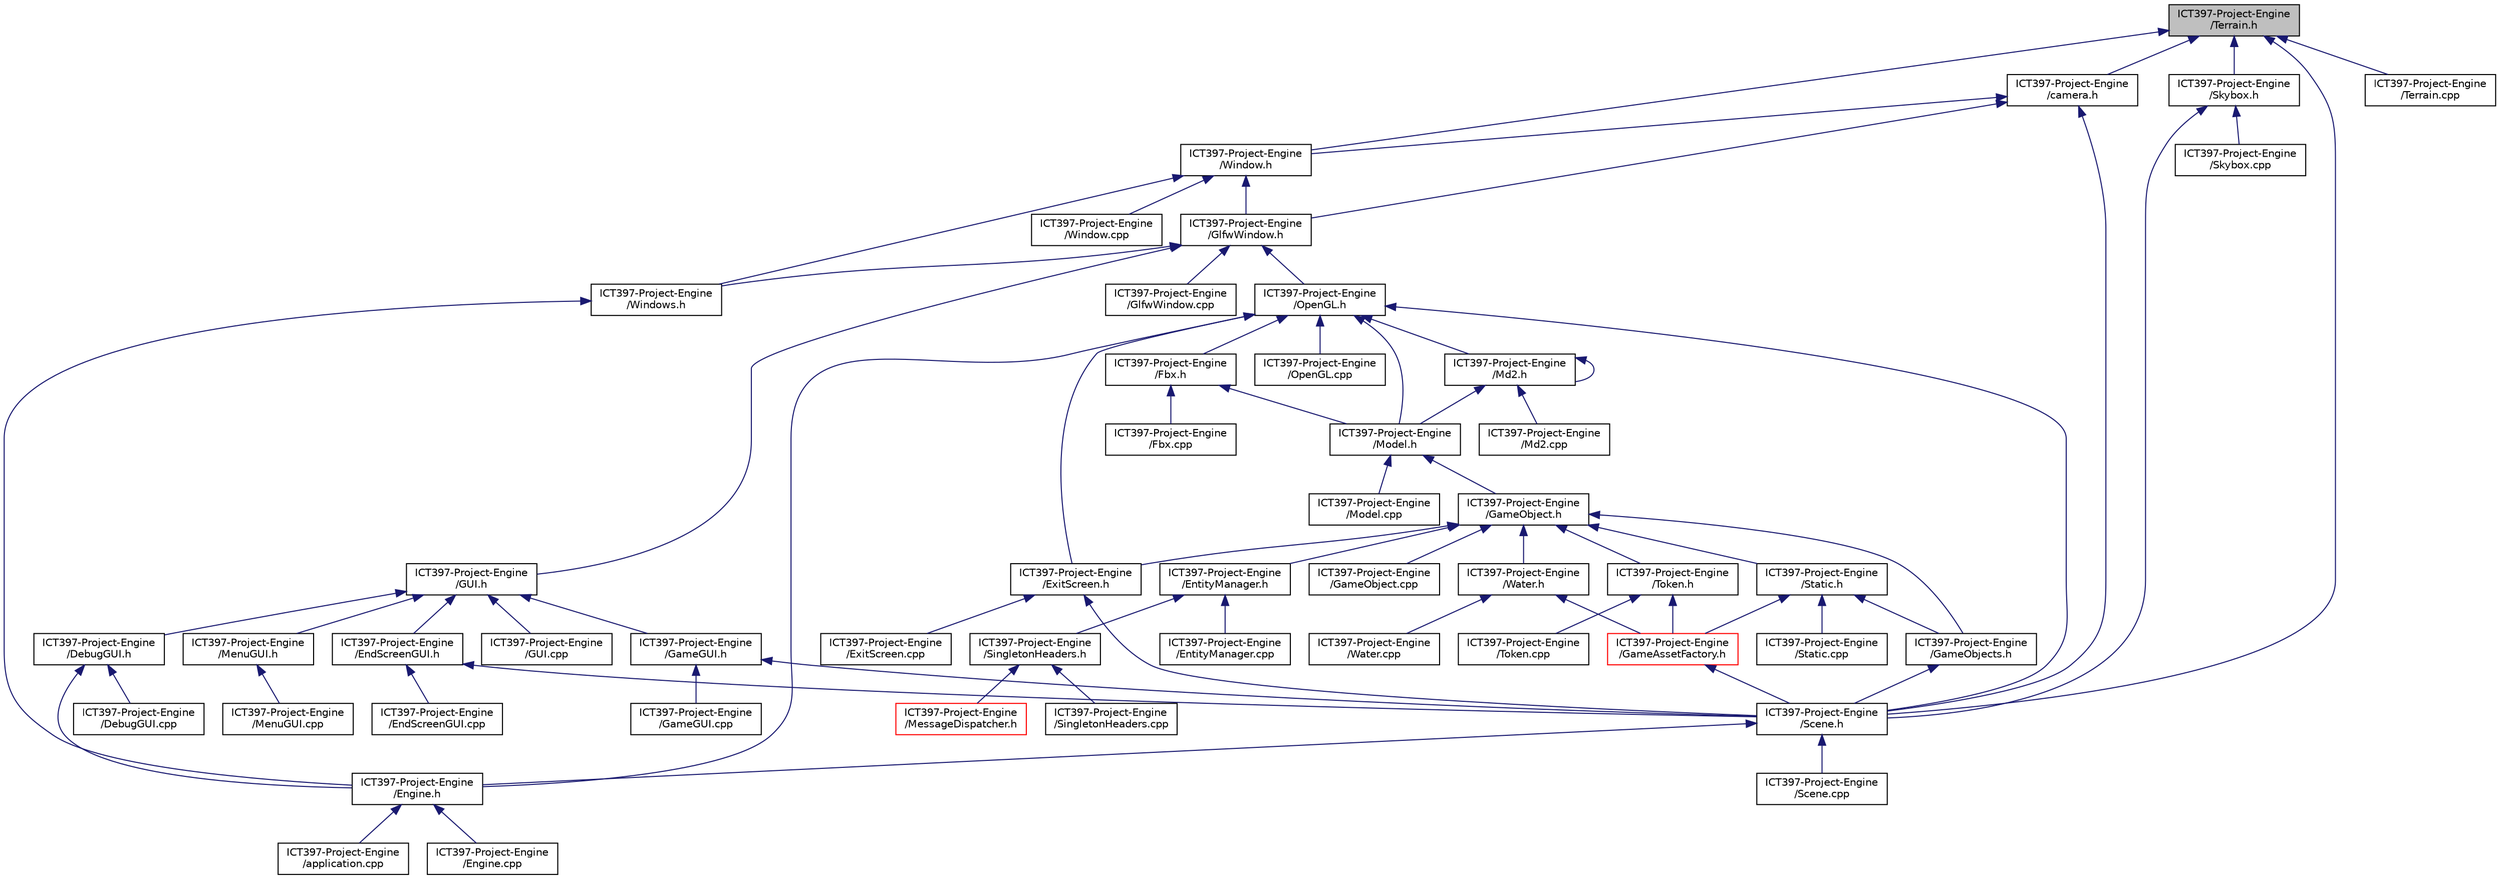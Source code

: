 digraph "ICT397-Project-Engine/Terrain.h"
{
 // LATEX_PDF_SIZE
  edge [fontname="Helvetica",fontsize="10",labelfontname="Helvetica",labelfontsize="10"];
  node [fontname="Helvetica",fontsize="10",shape=record];
  Node1 [label="ICT397-Project-Engine\l/Terrain.h",height=0.2,width=0.4,color="black", fillcolor="grey75", style="filled", fontcolor="black",tooltip=" "];
  Node1 -> Node2 [dir="back",color="midnightblue",fontsize="10",style="solid",fontname="Helvetica"];
  Node2 [label="ICT397-Project-Engine\l/camera.h",height=0.2,width=0.4,color="black", fillcolor="white", style="filled",URL="$camera_8h.html",tooltip=" "];
  Node2 -> Node3 [dir="back",color="midnightblue",fontsize="10",style="solid",fontname="Helvetica"];
  Node3 [label="ICT397-Project-Engine\l/GlfwWindow.h",height=0.2,width=0.4,color="black", fillcolor="white", style="filled",URL="$_glfw_window_8h.html",tooltip=" "];
  Node3 -> Node4 [dir="back",color="midnightblue",fontsize="10",style="solid",fontname="Helvetica"];
  Node4 [label="ICT397-Project-Engine\l/GlfwWindow.cpp",height=0.2,width=0.4,color="black", fillcolor="white", style="filled",URL="$_glfw_window_8cpp.html",tooltip=" "];
  Node3 -> Node5 [dir="back",color="midnightblue",fontsize="10",style="solid",fontname="Helvetica"];
  Node5 [label="ICT397-Project-Engine\l/GUI.h",height=0.2,width=0.4,color="black", fillcolor="white", style="filled",URL="$_g_u_i_8h.html",tooltip="Base class for all GUI."];
  Node5 -> Node6 [dir="back",color="midnightblue",fontsize="10",style="solid",fontname="Helvetica"];
  Node6 [label="ICT397-Project-Engine\l/DebugGUI.h",height=0.2,width=0.4,color="black", fillcolor="white", style="filled",URL="$_debug_g_u_i_8h.html",tooltip=" "];
  Node6 -> Node7 [dir="back",color="midnightblue",fontsize="10",style="solid",fontname="Helvetica"];
  Node7 [label="ICT397-Project-Engine\l/DebugGUI.cpp",height=0.2,width=0.4,color="black", fillcolor="white", style="filled",URL="$_debug_g_u_i_8cpp.html",tooltip=" "];
  Node6 -> Node8 [dir="back",color="midnightblue",fontsize="10",style="solid",fontname="Helvetica"];
  Node8 [label="ICT397-Project-Engine\l/Engine.h",height=0.2,width=0.4,color="black", fillcolor="white", style="filled",URL="$_engine_8h.html",tooltip=" "];
  Node8 -> Node9 [dir="back",color="midnightblue",fontsize="10",style="solid",fontname="Helvetica"];
  Node9 [label="ICT397-Project-Engine\l/application.cpp",height=0.2,width=0.4,color="black", fillcolor="white", style="filled",URL="$application_8cpp.html",tooltip=" "];
  Node8 -> Node10 [dir="back",color="midnightblue",fontsize="10",style="solid",fontname="Helvetica"];
  Node10 [label="ICT397-Project-Engine\l/Engine.cpp",height=0.2,width=0.4,color="black", fillcolor="white", style="filled",URL="$_engine_8cpp.html",tooltip=" "];
  Node5 -> Node11 [dir="back",color="midnightblue",fontsize="10",style="solid",fontname="Helvetica"];
  Node11 [label="ICT397-Project-Engine\l/EndScreenGUI.h",height=0.2,width=0.4,color="black", fillcolor="white", style="filled",URL="$_end_screen_g_u_i_8h.html",tooltip="End Screen GUI information."];
  Node11 -> Node12 [dir="back",color="midnightblue",fontsize="10",style="solid",fontname="Helvetica"];
  Node12 [label="ICT397-Project-Engine\l/EndScreenGUI.cpp",height=0.2,width=0.4,color="black", fillcolor="white", style="filled",URL="$_end_screen_g_u_i_8cpp.html",tooltip=" "];
  Node11 -> Node13 [dir="back",color="midnightblue",fontsize="10",style="solid",fontname="Helvetica"];
  Node13 [label="ICT397-Project-Engine\l/Scene.h",height=0.2,width=0.4,color="black", fillcolor="white", style="filled",URL="$_scene_8h.html",tooltip=" "];
  Node13 -> Node8 [dir="back",color="midnightblue",fontsize="10",style="solid",fontname="Helvetica"];
  Node13 -> Node14 [dir="back",color="midnightblue",fontsize="10",style="solid",fontname="Helvetica"];
  Node14 [label="ICT397-Project-Engine\l/Scene.cpp",height=0.2,width=0.4,color="black", fillcolor="white", style="filled",URL="$_scene_8cpp.html",tooltip=" "];
  Node5 -> Node15 [dir="back",color="midnightblue",fontsize="10",style="solid",fontname="Helvetica"];
  Node15 [label="ICT397-Project-Engine\l/GameGUI.h",height=0.2,width=0.4,color="black", fillcolor="white", style="filled",URL="$_game_g_u_i_8h.html",tooltip=" "];
  Node15 -> Node16 [dir="back",color="midnightblue",fontsize="10",style="solid",fontname="Helvetica"];
  Node16 [label="ICT397-Project-Engine\l/GameGUI.cpp",height=0.2,width=0.4,color="black", fillcolor="white", style="filled",URL="$_game_g_u_i_8cpp.html",tooltip=" "];
  Node15 -> Node13 [dir="back",color="midnightblue",fontsize="10",style="solid",fontname="Helvetica"];
  Node5 -> Node17 [dir="back",color="midnightblue",fontsize="10",style="solid",fontname="Helvetica"];
  Node17 [label="ICT397-Project-Engine\l/GUI.cpp",height=0.2,width=0.4,color="black", fillcolor="white", style="filled",URL="$_g_u_i_8cpp.html",tooltip=" "];
  Node5 -> Node18 [dir="back",color="midnightblue",fontsize="10",style="solid",fontname="Helvetica"];
  Node18 [label="ICT397-Project-Engine\l/MenuGUI.h",height=0.2,width=0.4,color="black", fillcolor="white", style="filled",URL="$_menu_g_u_i_8h.html",tooltip=" "];
  Node18 -> Node19 [dir="back",color="midnightblue",fontsize="10",style="solid",fontname="Helvetica"];
  Node19 [label="ICT397-Project-Engine\l/MenuGUI.cpp",height=0.2,width=0.4,color="black", fillcolor="white", style="filled",URL="$_menu_g_u_i_8cpp.html",tooltip=" "];
  Node3 -> Node20 [dir="back",color="midnightblue",fontsize="10",style="solid",fontname="Helvetica"];
  Node20 [label="ICT397-Project-Engine\l/OpenGL.h",height=0.2,width=0.4,color="black", fillcolor="white", style="filled",URL="$_open_g_l_8h.html",tooltip=" "];
  Node20 -> Node8 [dir="back",color="midnightblue",fontsize="10",style="solid",fontname="Helvetica"];
  Node20 -> Node21 [dir="back",color="midnightblue",fontsize="10",style="solid",fontname="Helvetica"];
  Node21 [label="ICT397-Project-Engine\l/ExitScreen.h",height=0.2,width=0.4,color="black", fillcolor="white", style="filled",URL="$_exit_screen_8h.html",tooltip=" "];
  Node21 -> Node22 [dir="back",color="midnightblue",fontsize="10",style="solid",fontname="Helvetica"];
  Node22 [label="ICT397-Project-Engine\l/ExitScreen.cpp",height=0.2,width=0.4,color="black", fillcolor="white", style="filled",URL="$_exit_screen_8cpp.html",tooltip=" "];
  Node21 -> Node13 [dir="back",color="midnightblue",fontsize="10",style="solid",fontname="Helvetica"];
  Node20 -> Node23 [dir="back",color="midnightblue",fontsize="10",style="solid",fontname="Helvetica"];
  Node23 [label="ICT397-Project-Engine\l/Fbx.h",height=0.2,width=0.4,color="black", fillcolor="white", style="filled",URL="$_fbx_8h.html",tooltip=" "];
  Node23 -> Node24 [dir="back",color="midnightblue",fontsize="10",style="solid",fontname="Helvetica"];
  Node24 [label="ICT397-Project-Engine\l/Fbx.cpp",height=0.2,width=0.4,color="black", fillcolor="white", style="filled",URL="$_fbx_8cpp.html",tooltip=" "];
  Node23 -> Node25 [dir="back",color="midnightblue",fontsize="10",style="solid",fontname="Helvetica"];
  Node25 [label="ICT397-Project-Engine\l/Model.h",height=0.2,width=0.4,color="black", fillcolor="white", style="filled",URL="$_model_8h.html",tooltip=" "];
  Node25 -> Node26 [dir="back",color="midnightblue",fontsize="10",style="solid",fontname="Helvetica"];
  Node26 [label="ICT397-Project-Engine\l/GameObject.h",height=0.2,width=0.4,color="black", fillcolor="white", style="filled",URL="$_game_object_8h.html",tooltip=" "];
  Node26 -> Node27 [dir="back",color="midnightblue",fontsize="10",style="solid",fontname="Helvetica"];
  Node27 [label="ICT397-Project-Engine\l/EntityManager.h",height=0.2,width=0.4,color="black", fillcolor="white", style="filled",URL="$_entity_manager_8h.html",tooltip=" "];
  Node27 -> Node28 [dir="back",color="midnightblue",fontsize="10",style="solid",fontname="Helvetica"];
  Node28 [label="ICT397-Project-Engine\l/EntityManager.cpp",height=0.2,width=0.4,color="black", fillcolor="white", style="filled",URL="$_entity_manager_8cpp.html",tooltip=" "];
  Node27 -> Node29 [dir="back",color="midnightblue",fontsize="10",style="solid",fontname="Helvetica"];
  Node29 [label="ICT397-Project-Engine\l/SingletonHeaders.h",height=0.2,width=0.4,color="black", fillcolor="white", style="filled",URL="$_singleton_headers_8h.html",tooltip=" "];
  Node29 -> Node30 [dir="back",color="midnightblue",fontsize="10",style="solid",fontname="Helvetica"];
  Node30 [label="ICT397-Project-Engine\l/MessageDispatcher.h",height=0.2,width=0.4,color="red", fillcolor="white", style="filled",URL="$_message_dispatcher_8h.html",tooltip=" "];
  Node29 -> Node42 [dir="back",color="midnightblue",fontsize="10",style="solid",fontname="Helvetica"];
  Node42 [label="ICT397-Project-Engine\l/SingletonHeaders.cpp",height=0.2,width=0.4,color="black", fillcolor="white", style="filled",URL="$_singleton_headers_8cpp.html",tooltip=" "];
  Node26 -> Node21 [dir="back",color="midnightblue",fontsize="10",style="solid",fontname="Helvetica"];
  Node26 -> Node43 [dir="back",color="midnightblue",fontsize="10",style="solid",fontname="Helvetica"];
  Node43 [label="ICT397-Project-Engine\l/GameObject.cpp",height=0.2,width=0.4,color="black", fillcolor="white", style="filled",URL="$_game_object_8cpp.html",tooltip=" "];
  Node26 -> Node38 [dir="back",color="midnightblue",fontsize="10",style="solid",fontname="Helvetica"];
  Node38 [label="ICT397-Project-Engine\l/GameObjects.h",height=0.2,width=0.4,color="black", fillcolor="white", style="filled",URL="$_game_objects_8h.html",tooltip=" "];
  Node38 -> Node13 [dir="back",color="midnightblue",fontsize="10",style="solid",fontname="Helvetica"];
  Node26 -> Node44 [dir="back",color="midnightblue",fontsize="10",style="solid",fontname="Helvetica"];
  Node44 [label="ICT397-Project-Engine\l/Static.h",height=0.2,width=0.4,color="black", fillcolor="white", style="filled",URL="$_static_8h.html",tooltip=" "];
  Node44 -> Node36 [dir="back",color="midnightblue",fontsize="10",style="solid",fontname="Helvetica"];
  Node36 [label="ICT397-Project-Engine\l/GameAssetFactory.h",height=0.2,width=0.4,color="red", fillcolor="white", style="filled",URL="$_game_asset_factory_8h.html",tooltip=" "];
  Node36 -> Node13 [dir="back",color="midnightblue",fontsize="10",style="solid",fontname="Helvetica"];
  Node44 -> Node38 [dir="back",color="midnightblue",fontsize="10",style="solid",fontname="Helvetica"];
  Node44 -> Node45 [dir="back",color="midnightblue",fontsize="10",style="solid",fontname="Helvetica"];
  Node45 [label="ICT397-Project-Engine\l/Static.cpp",height=0.2,width=0.4,color="black", fillcolor="white", style="filled",URL="$_static_8cpp.html",tooltip=" "];
  Node26 -> Node46 [dir="back",color="midnightblue",fontsize="10",style="solid",fontname="Helvetica"];
  Node46 [label="ICT397-Project-Engine\l/Token.h",height=0.2,width=0.4,color="black", fillcolor="white", style="filled",URL="$_token_8h.html",tooltip=" "];
  Node46 -> Node36 [dir="back",color="midnightblue",fontsize="10",style="solid",fontname="Helvetica"];
  Node46 -> Node47 [dir="back",color="midnightblue",fontsize="10",style="solid",fontname="Helvetica"];
  Node47 [label="ICT397-Project-Engine\l/Token.cpp",height=0.2,width=0.4,color="black", fillcolor="white", style="filled",URL="$_token_8cpp.html",tooltip=" "];
  Node26 -> Node48 [dir="back",color="midnightblue",fontsize="10",style="solid",fontname="Helvetica"];
  Node48 [label="ICT397-Project-Engine\l/Water.h",height=0.2,width=0.4,color="black", fillcolor="white", style="filled",URL="$_water_8h.html",tooltip=" "];
  Node48 -> Node36 [dir="back",color="midnightblue",fontsize="10",style="solid",fontname="Helvetica"];
  Node48 -> Node49 [dir="back",color="midnightblue",fontsize="10",style="solid",fontname="Helvetica"];
  Node49 [label="ICT397-Project-Engine\l/Water.cpp",height=0.2,width=0.4,color="black", fillcolor="white", style="filled",URL="$_water_8cpp.html",tooltip=" "];
  Node25 -> Node50 [dir="back",color="midnightblue",fontsize="10",style="solid",fontname="Helvetica"];
  Node50 [label="ICT397-Project-Engine\l/Model.cpp",height=0.2,width=0.4,color="black", fillcolor="white", style="filled",URL="$_model_8cpp.html",tooltip=" "];
  Node20 -> Node51 [dir="back",color="midnightblue",fontsize="10",style="solid",fontname="Helvetica"];
  Node51 [label="ICT397-Project-Engine\l/Md2.h",height=0.2,width=0.4,color="black", fillcolor="white", style="filled",URL="$_md2_8h.html",tooltip=" "];
  Node51 -> Node52 [dir="back",color="midnightblue",fontsize="10",style="solid",fontname="Helvetica"];
  Node52 [label="ICT397-Project-Engine\l/Md2.cpp",height=0.2,width=0.4,color="black", fillcolor="white", style="filled",URL="$_md2_8cpp.html",tooltip=" "];
  Node51 -> Node51 [dir="back",color="midnightblue",fontsize="10",style="solid",fontname="Helvetica"];
  Node51 -> Node25 [dir="back",color="midnightblue",fontsize="10",style="solid",fontname="Helvetica"];
  Node20 -> Node25 [dir="back",color="midnightblue",fontsize="10",style="solid",fontname="Helvetica"];
  Node20 -> Node53 [dir="back",color="midnightblue",fontsize="10",style="solid",fontname="Helvetica"];
  Node53 [label="ICT397-Project-Engine\l/OpenGL.cpp",height=0.2,width=0.4,color="black", fillcolor="white", style="filled",URL="$_open_g_l_8cpp.html",tooltip=" "];
  Node20 -> Node13 [dir="back",color="midnightblue",fontsize="10",style="solid",fontname="Helvetica"];
  Node3 -> Node54 [dir="back",color="midnightblue",fontsize="10",style="solid",fontname="Helvetica"];
  Node54 [label="ICT397-Project-Engine\l/Windows.h",height=0.2,width=0.4,color="black", fillcolor="white", style="filled",URL="$_windows_8h.html",tooltip=" "];
  Node54 -> Node8 [dir="back",color="midnightblue",fontsize="10",style="solid",fontname="Helvetica"];
  Node2 -> Node13 [dir="back",color="midnightblue",fontsize="10",style="solid",fontname="Helvetica"];
  Node2 -> Node55 [dir="back",color="midnightblue",fontsize="10",style="solid",fontname="Helvetica"];
  Node55 [label="ICT397-Project-Engine\l/Window.h",height=0.2,width=0.4,color="black", fillcolor="white", style="filled",URL="$_window_8h.html",tooltip=" "];
  Node55 -> Node3 [dir="back",color="midnightblue",fontsize="10",style="solid",fontname="Helvetica"];
  Node55 -> Node56 [dir="back",color="midnightblue",fontsize="10",style="solid",fontname="Helvetica"];
  Node56 [label="ICT397-Project-Engine\l/Window.cpp",height=0.2,width=0.4,color="black", fillcolor="white", style="filled",URL="$_window_8cpp.html",tooltip=" "];
  Node55 -> Node54 [dir="back",color="midnightblue",fontsize="10",style="solid",fontname="Helvetica"];
  Node1 -> Node13 [dir="back",color="midnightblue",fontsize="10",style="solid",fontname="Helvetica"];
  Node1 -> Node57 [dir="back",color="midnightblue",fontsize="10",style="solid",fontname="Helvetica"];
  Node57 [label="ICT397-Project-Engine\l/Skybox.h",height=0.2,width=0.4,color="black", fillcolor="white", style="filled",URL="$_skybox_8h.html",tooltip=" "];
  Node57 -> Node13 [dir="back",color="midnightblue",fontsize="10",style="solid",fontname="Helvetica"];
  Node57 -> Node58 [dir="back",color="midnightblue",fontsize="10",style="solid",fontname="Helvetica"];
  Node58 [label="ICT397-Project-Engine\l/Skybox.cpp",height=0.2,width=0.4,color="black", fillcolor="white", style="filled",URL="$_skybox_8cpp.html",tooltip=" "];
  Node1 -> Node59 [dir="back",color="midnightblue",fontsize="10",style="solid",fontname="Helvetica"];
  Node59 [label="ICT397-Project-Engine\l/Terrain.cpp",height=0.2,width=0.4,color="black", fillcolor="white", style="filled",URL="$_terrain_8cpp.html",tooltip=" "];
  Node1 -> Node55 [dir="back",color="midnightblue",fontsize="10",style="solid",fontname="Helvetica"];
}

